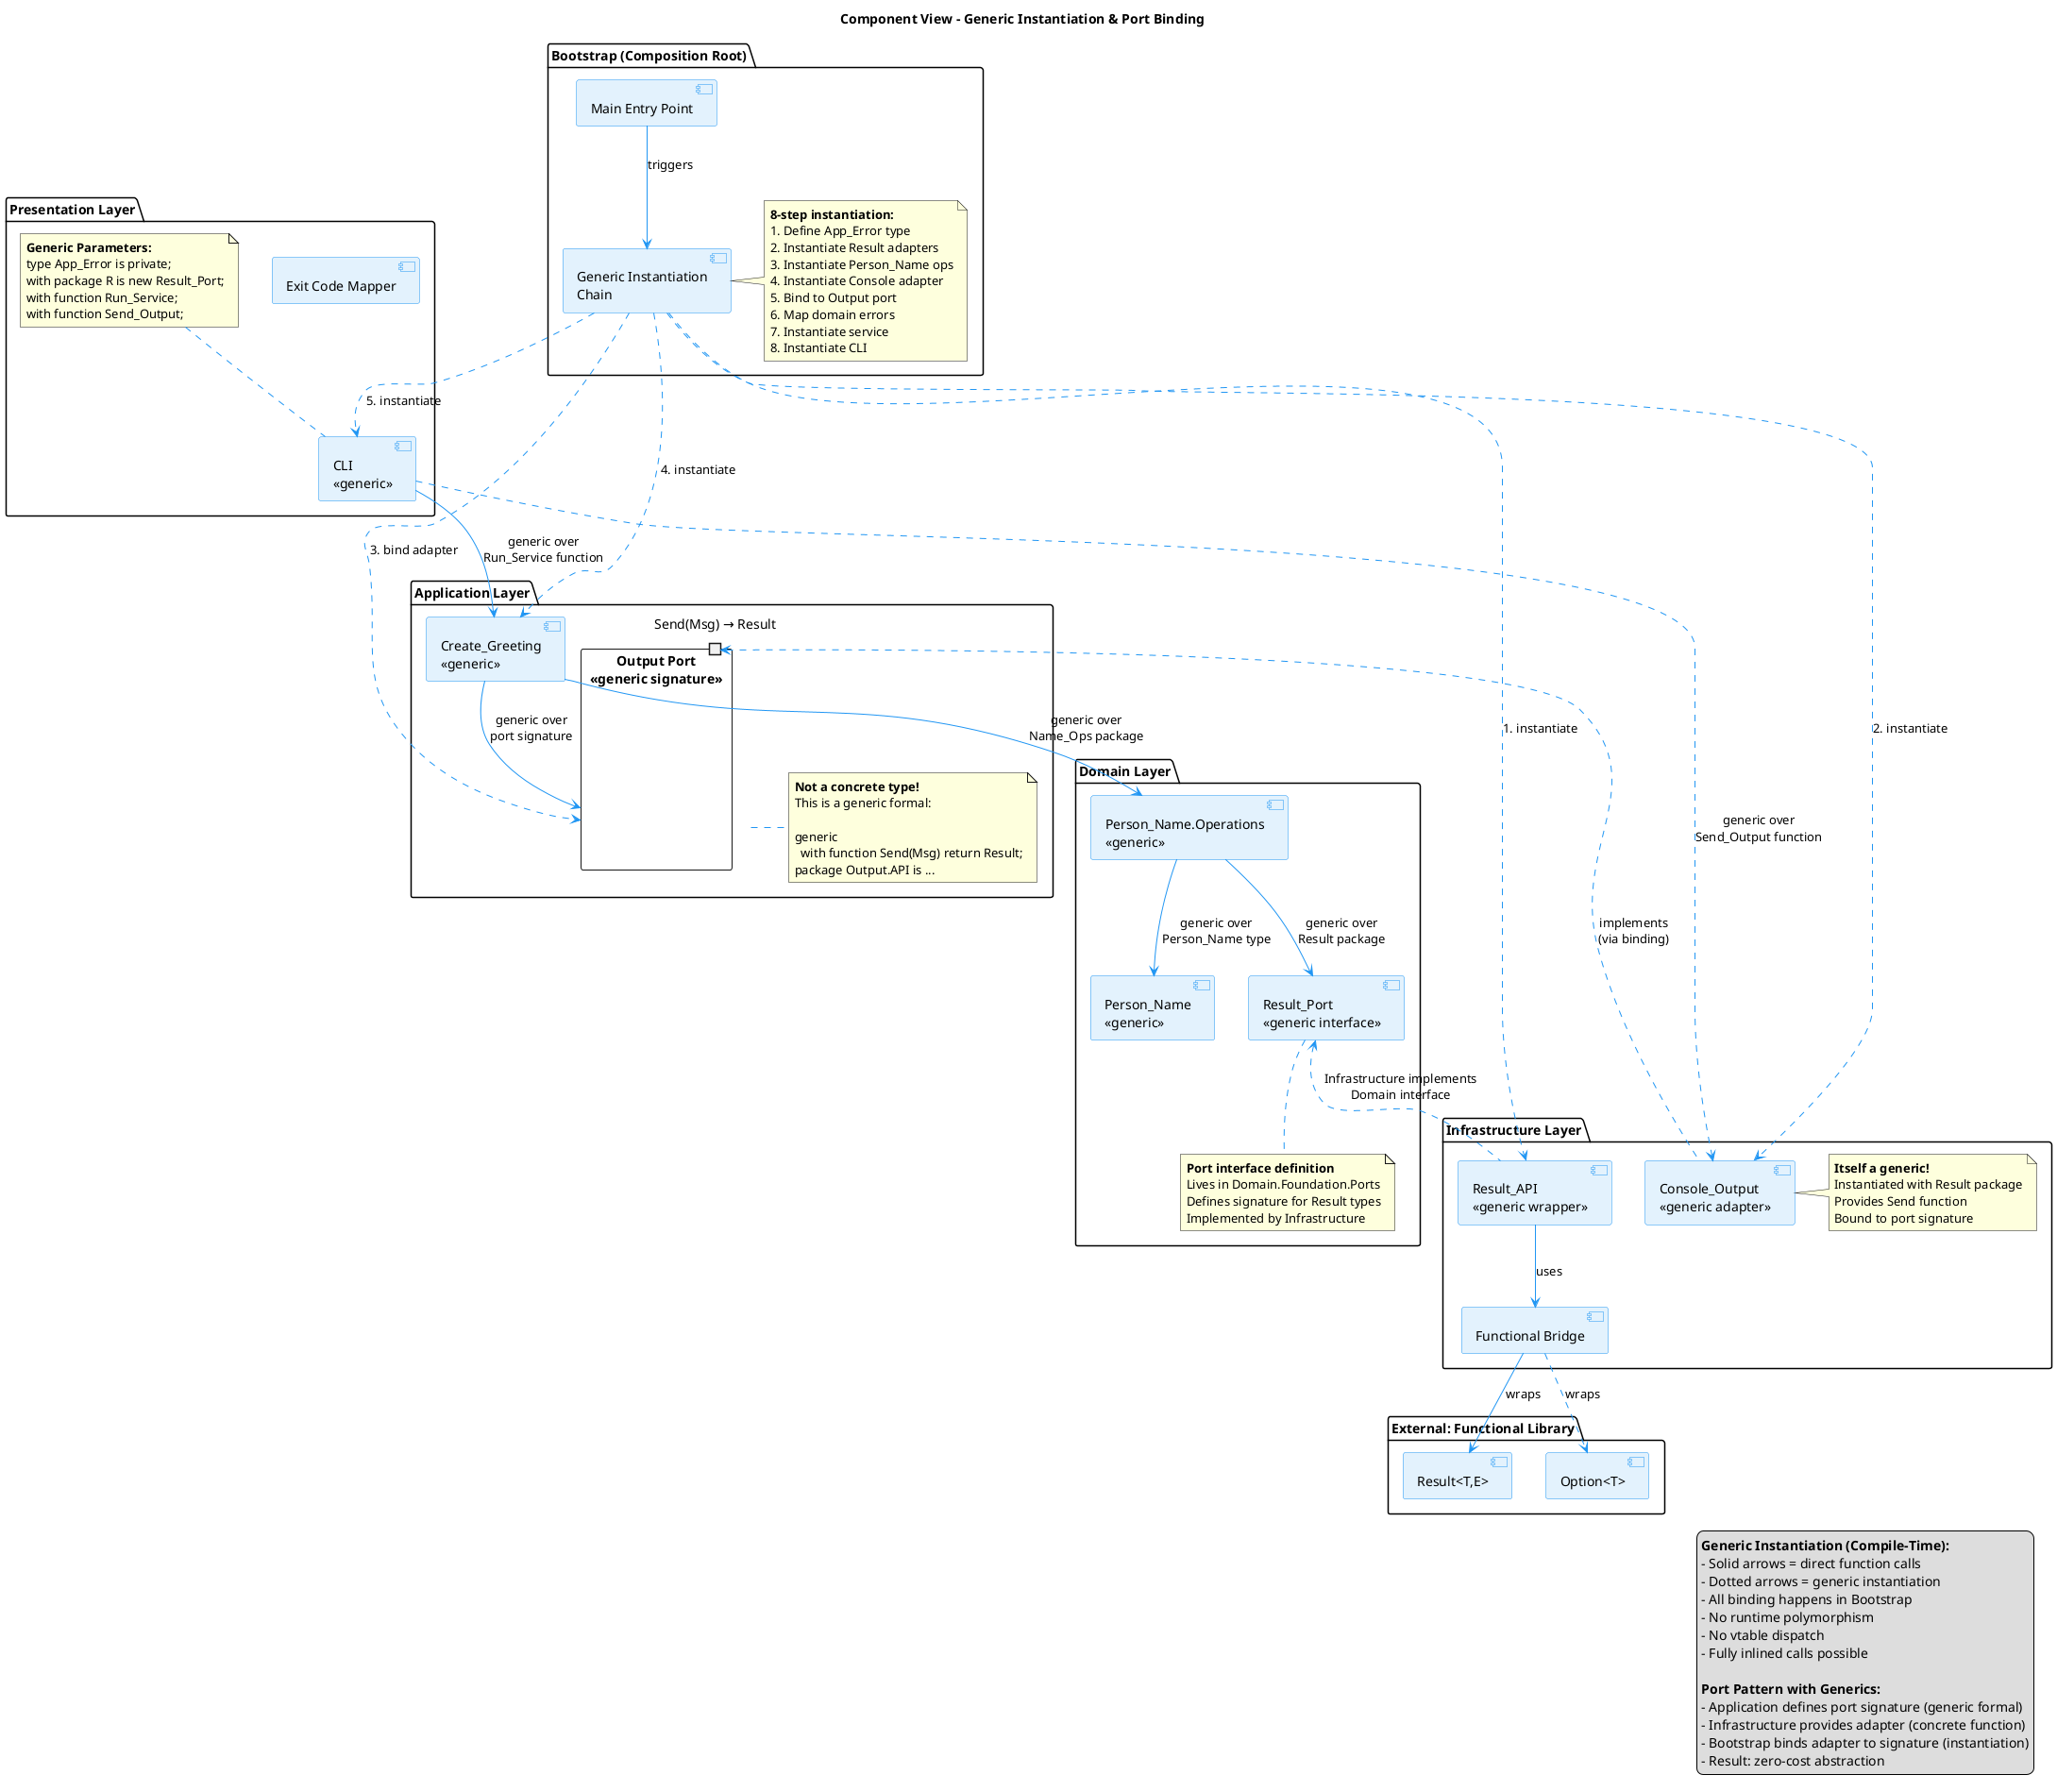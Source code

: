 @startuml component-view
!define LIGHTBLUE #E3F2FD
!define BLUE #2196F3
!define GREEN #4CAF50
!define ORANGE #FF9800
!define PURPLE #9C27B0
!define CYAN #00BCD4

skinparam component {
  BackgroundColor LIGHTBLUE
  BorderColor BLUE
  ArrowColor BLUE
  shadowing false
  defaultFontName Arial
}

title Component View - Generic Instantiation & Port Binding

package "Bootstrap (Composition Root)" as Bootstrap {
  component [Main Entry Point] as Main
  component [Generic Instantiation\nChain] as Wiring
  note right of Wiring
    **8-step instantiation:**
    1. Define App_Error type
    2. Instantiate Result adapters
    3. Instantiate Person_Name ops
    4. Instantiate Console adapter
    5. Bind to Output port
    6. Map domain errors
    7. Instantiate service
    8. Instantiate CLI
  end note
}

package "Presentation Layer" {
  component "CLI\n<<generic>>" as CLI
  component [Exit Code Mapper] as ExitCode

  note top of CLI
    **Generic Parameters:**
    type App_Error is private;
    with package R is new Result_Port;
    with function Run_Service;
    with function Send_Output;
  end note
}

package "Application Layer" {
  component "Create_Greeting\n<<generic>>" as UseCase

  rectangle "Output Port\n<<generic signature>>" as OutputPort {
    portin "Send(Msg) → Result" as SendPort
  }

  note right of OutputPort
    **Not a concrete type!**
    This is a generic formal:

    generic
      with function Send(Msg) return Result;
    package Output.API is ...
  end note
}

package "Infrastructure Layer" {
  component "Console_Output\n<<generic adapter>>" as ConsoleAdapter
  component "Result_API\n<<generic wrapper>>" as ResultAdapter
  component "Functional Bridge" as FuncBridge

  note right of ConsoleAdapter
    **Itself a generic!**
    Instantiated with Result package
    Provides Send function
    Bound to port signature
  end note
}

package "Domain Layer" {
  component "Person_Name\n<<generic>>" as PersonName
  component "Person_Name.Operations\n<<generic>>" as PersonNameOps
  component "Result_Port\n<<generic interface>>" as ResultPort

  note bottom of ResultPort
    **Port interface definition**
    Lives in Domain.Foundation.Ports
    Defines signature for Result types
    Implemented by Infrastructure
  end note
}

package "External: Functional Library" {
  component "Result<T,E>" as FuncResult
  component "Option<T>" as FuncOption
}

' Instantiation flow (compile-time binding)
Main -down-> Wiring : triggers
Wiring .down.> ResultAdapter : "1. instantiate"
Wiring .down.> ConsoleAdapter : "2. instantiate"
Wiring .down.> OutputPort : "3. bind adapter"
Wiring .down.> UseCase : "4. instantiate"
Wiring .down.> CLI : "5. instantiate"

' Generic relationships
CLI -down-> UseCase : "generic over\nRun_Service function"
CLI .down.> ConsoleAdapter : "generic over\nSend_Output function"

UseCase -down-> OutputPort : "generic over\nport signature"
UseCase -down-> PersonNameOps : "generic over\nName_Ops package"

ConsoleAdapter .up.> SendPort : "implements\n(via binding)"

PersonNameOps -down-> PersonName : "generic over\nPerson_Name type"
PersonNameOps -down-> ResultPort : "generic over\nResult package"

ResultAdapter -down-> FuncBridge : uses
FuncBridge -down-> FuncResult : wraps
FuncBridge .down.> FuncOption : wraps

' Type flow
ResultPort <.. ResultAdapter : "Infrastructure implements\nDomain interface"

legend right
  **Generic Instantiation (Compile-Time):**
  - Solid arrows = direct function calls
  - Dotted arrows = generic instantiation
  - All binding happens in Bootstrap
  - No runtime polymorphism
  - No vtable dispatch
  - Fully inlined calls possible

  **Port Pattern with Generics:**
  - Application defines port signature (generic formal)
  - Infrastructure provides adapter (concrete function)
  - Bootstrap binds adapter to signature (instantiation)
  - Result: zero-cost abstraction
endlegend

@enduml
